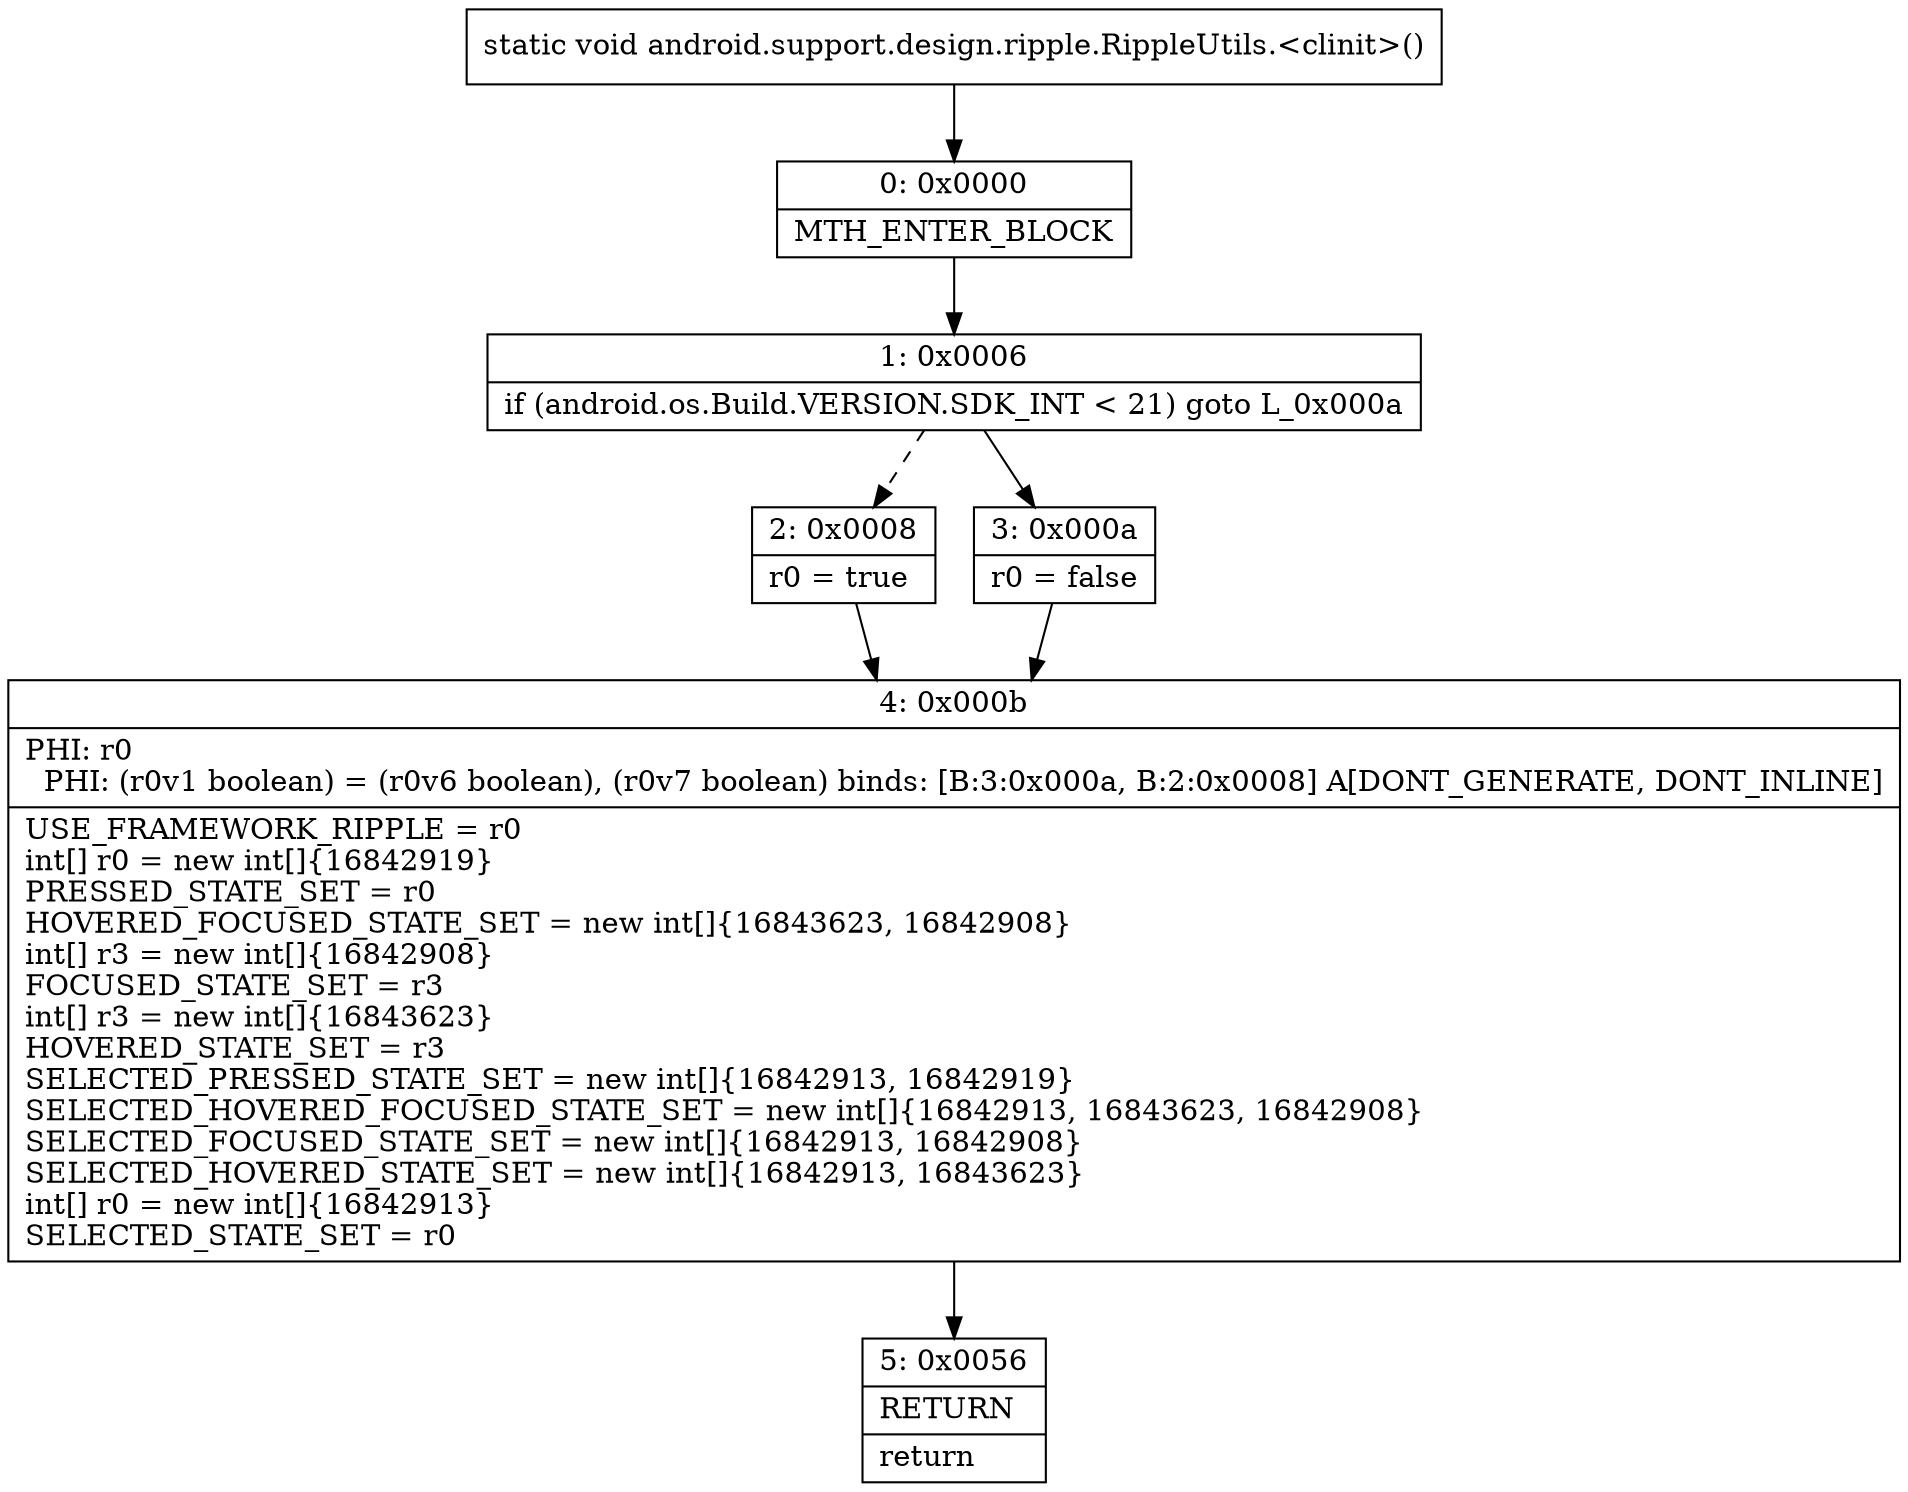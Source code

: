 digraph "CFG forandroid.support.design.ripple.RippleUtils.\<clinit\>()V" {
Node_0 [shape=record,label="{0\:\ 0x0000|MTH_ENTER_BLOCK\l}"];
Node_1 [shape=record,label="{1\:\ 0x0006|if (android.os.Build.VERSION.SDK_INT \< 21) goto L_0x000a\l}"];
Node_2 [shape=record,label="{2\:\ 0x0008|r0 = true\l}"];
Node_3 [shape=record,label="{3\:\ 0x000a|r0 = false\l}"];
Node_4 [shape=record,label="{4\:\ 0x000b|PHI: r0 \l  PHI: (r0v1 boolean) = (r0v6 boolean), (r0v7 boolean) binds: [B:3:0x000a, B:2:0x0008] A[DONT_GENERATE, DONT_INLINE]\l|USE_FRAMEWORK_RIPPLE = r0\lint[] r0 = new int[]\{16842919\}\lPRESSED_STATE_SET = r0\lHOVERED_FOCUSED_STATE_SET = new int[]\{16843623, 16842908\}\lint[] r3 = new int[]\{16842908\}\lFOCUSED_STATE_SET = r3\lint[] r3 = new int[]\{16843623\}\lHOVERED_STATE_SET = r3\lSELECTED_PRESSED_STATE_SET = new int[]\{16842913, 16842919\}\lSELECTED_HOVERED_FOCUSED_STATE_SET = new int[]\{16842913, 16843623, 16842908\}\lSELECTED_FOCUSED_STATE_SET = new int[]\{16842913, 16842908\}\lSELECTED_HOVERED_STATE_SET = new int[]\{16842913, 16843623\}\lint[] r0 = new int[]\{16842913\}\lSELECTED_STATE_SET = r0\l}"];
Node_5 [shape=record,label="{5\:\ 0x0056|RETURN\l|return\l}"];
MethodNode[shape=record,label="{static void android.support.design.ripple.RippleUtils.\<clinit\>() }"];
MethodNode -> Node_0;
Node_0 -> Node_1;
Node_1 -> Node_2[style=dashed];
Node_1 -> Node_3;
Node_2 -> Node_4;
Node_3 -> Node_4;
Node_4 -> Node_5;
}

